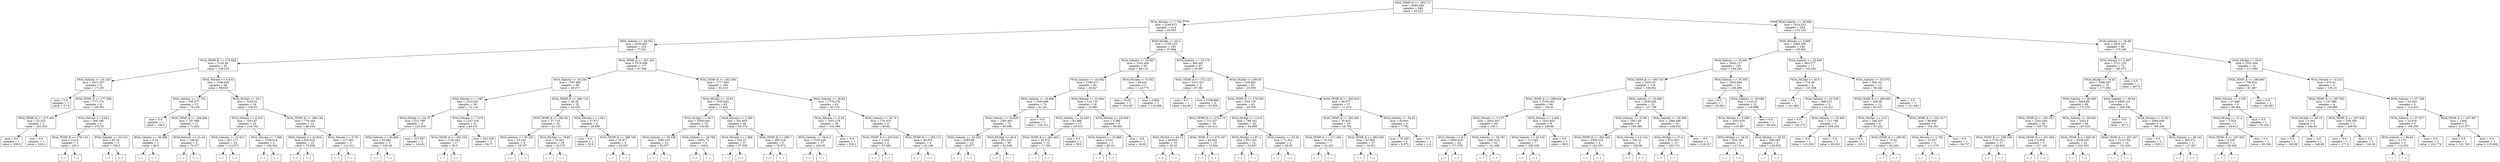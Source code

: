 digraph Tree {
node [shape=box] ;
0 [label="WOA_TEMP_K <= 294.171\nmse = 4484.446\nsamples = 648\nvalue = 93.222"] ;
1 [label="WOA_Nitrate <= 7.709\nmse = 2148.972\nsamples = 414\nvalue = 59.655"] ;
0 -> 1 [labeldistance=2.5, labelangle=45, headlabel="True"] ;
2 [label="WOA_Salinity <= 34.301\nmse = 2255.491\nsamples = 232\nvalue = 77.621"] ;
1 -> 2 ;
3 [label="WOA_TEMP_K <= 278.928\nmse = 2145.49\nsamples = 55\nvalue = 108.518"] ;
2 -> 3 ;
4 [label="WOA_Salinity <= 20.126\nmse = 2611.927\nsamples = 9\nvalue = 171.95"] ;
3 -> 4 ;
5 [label="mse = 0.0\nsamples = 1\nvalue = 27.4"] ;
4 -> 5 ;
6 [label="WOA_TEMP_K <= 277.506\nmse = 777.174\nsamples = 8\nvalue = 185.091"] ;
4 -> 6 ;
7 [label="WOA_TEMP_K <= 277.403\nmse = 22.222\nsamples = 2\nvalue = 223.333"] ;
6 -> 7 ;
8 [label="mse = 0.0\nsamples = 1\nvalue = 230.0"] ;
7 -> 8 ;
9 [label="mse = 0.0\nsamples = 1\nvalue = 220.0"] ;
7 -> 9 ;
10 [label="WOA_Nitrate <= 3.622\nmse = 306.188\nsamples = 6\nvalue = 170.75"] ;
6 -> 10 ;
11 [label="WOA_TEMP_K <= 278.116\nmse = 114.0\nsamples = 3\nvalue = 185.0"] ;
10 -> 11 ;
12 [label="(...)"] ;
11 -> 12 ;
13 [label="(...)"] ;
11 -> 13 ;
14 [label="WOA_Salinity <= 33.743\nmse = 92.25\nsamples = 3\nvalue = 156.5"] ;
10 -> 14 ;
15 [label="(...)"] ;
14 -> 15 ;
18 [label="(...)"] ;
14 -> 18 ;
19 [label="WOA_Nitrate <= 0.433\nmse = 1348.026\nsamples = 46\nvalue = 98.633"] ;
3 -> 19 ;
20 [label="WOA_Salinity <= 17.761\nmse = 555.577\nsamples = 12\nvalue = 78.134"] ;
19 -> 20 ;
21 [label="mse = 0.0\nsamples = 1\nvalue = 138.0"] ;
20 -> 21 ;
22 [label="WOA_TEMP_K <= 284.006\nmse = 197.088\nsamples = 11\nvalue = 71.832"] ;
20 -> 22 ;
23 [label="WOA_Salinity <= 26.088\nmse = 2.25\nsamples = 2\nvalue = 48.5"] ;
22 -> 23 ;
24 [label="(...)"] ;
23 -> 24 ;
25 [label="(...)"] ;
23 -> 25 ;
26 [label="WOA_Salinity <= 31.44\nmse = 148.43\nsamples = 9\nvalue = 74.577"] ;
22 -> 26 ;
27 [label="(...)"] ;
26 -> 27 ;
30 [label="(...)"] ;
26 -> 30 ;
39 [label="WOA_MLDpt <= 33.1\nmse = 1428.52\nsamples = 34\nvalue = 106.32"] ;
19 -> 39 ;
40 [label="WOA_Nitrate <= 6.414\nmse = 1441.87\nsamples = 22\nvalue = 116.742"] ;
39 -> 40 ;
41 [label="WOA_Salinity <= 32.513\nmse = 921.171\nsamples = 20\nvalue = 112.872"] ;
40 -> 41 ;
42 [label="(...)"] ;
41 -> 42 ;
51 [label="(...)"] ;
41 -> 51 ;
80 [label="WOA_Nitrate <= 7.068\nmse = 5706.018\nsamples = 2\nvalue = 184.462"] ;
40 -> 80 ;
81 [label="(...)"] ;
80 -> 81 ;
82 [label="(...)"] ;
80 -> 82 ;
83 [label="WOA_TEMP_K <= 288.146\nmse = 779.164\nsamples = 12\nvalue = 86.026"] ;
39 -> 83 ;
84 [label="WOA_Salinity <= 33.824\nmse = 626.916\nsamples = 10\nvalue = 75.959"] ;
83 -> 84 ;
85 [label="(...)"] ;
84 -> 85 ;
90 [label="(...)"] ;
84 -> 90 ;
101 [label="WOA_Nitrate <= 3.751\nmse = 127.283\nsamples = 2\nvalue = 114.212"] ;
83 -> 101 ;
102 [label="(...)"] ;
101 -> 102 ;
103 [label="(...)"] ;
101 -> 103 ;
104 [label="WOA_TEMP_K <= 287.433\nmse = 1878.668\nsamples = 177\nvalue = 67.548"] ;
2 -> 104 ;
105 [label="WOA_Salinity <= 35.234\nmse = 1367.882\nsamples = 68\nvalue = 48.071"] ;
104 -> 105 ;
106 [label="WOA_Nitrate <= 1.387\nmse = 1533.001\nsamples = 36\nvalue = 72.118"] ;
105 -> 106 ;
107 [label="WOA_MLDpt <= 24.75\nmse = 512.788\nsamples = 5\nvalue = 120.916"] ;
106 -> 107 ;
108 [label="WOA_Salinity <= 34.846\nmse = 83.082\nsamples = 3\nvalue = 106.58"] ;
107 -> 108 ;
109 [label="(...)"] ;
108 -> 109 ;
112 [label="(...)"] ;
108 -> 112 ;
113 [label="mse = 315.507\nsamples = 2\nvalue = 144.81"] ;
107 -> 113 ;
114 [label="WOA_Nitrate <= 7.679\nmse = 1247.318\nsamples = 31\nvalue = 64.151"] ;
106 -> 114 ;
115 [label="WOA_TEMP_K <= 281.354\nmse = 1182.504\nsamples = 27\nvalue = 56.3"] ;
114 -> 115 ;
116 [label="(...)"] ;
115 -> 116 ;
123 [label="(...)"] ;
115 -> 123 ;
160 [label="mse = 322.239\nsamples = 4\nvalue = 94.77"] ;
114 -> 160 ;
161 [label="WOA_TEMP_K <= 286.714\nmse = 46.26\nsamples = 32\nvalue = 24.025"] ;
105 -> 161 ;
162 [label="WOA_TEMP_K <= 283.56\nmse = 27.719\nsamples = 26\nvalue = 22.116"] ;
161 -> 162 ;
163 [label="WOA_Salinity <= 35.253\nmse = 10.034\nsamples = 8\nvalue = 19.767"] ;
162 -> 163 ;
164 [label="(...)"] ;
163 -> 164 ;
165 [label="(...)"] ;
163 -> 165 ;
170 [label="WOA_MLDpt <= 78.85\nmse = 32.651\nsamples = 18\nvalue = 23.375"] ;
162 -> 170 ;
171 [label="(...)"] ;
170 -> 171 ;
184 [label="(...)"] ;
170 -> 184 ;
185 [label="WOA_Nitrate <= 1.581\nmse = 57.671\nsamples = 6\nvalue = 29.886"] ;
161 -> 185 ;
186 [label="mse = 0.0\nsamples = 1\nvalue = 22.0"] ;
185 -> 186 ;
187 [label="WOA_TEMP_K <= 286.766\nmse = 35.971\nsamples = 5\nvalue = 34.267"] ;
185 -> 187 ;
188 [label="(...)"] ;
187 -> 188 ;
189 [label="(...)"] ;
187 -> 189 ;
190 [label="WOA_TEMP_K <= 292.358\nmse = 1777.904\nsamples = 109\nvalue = 81.513"] ;
104 -> 190 ;
191 [label="WOA_MLDpt <= 19.85\nmse = 1550.022\nsamples = 65\nvalue = 71.942"] ;
190 -> 191 ;
192 [label="WOA_MLDpt <= 16.3\nmse = 3550.546\nsamples = 19\nvalue = 103.69"] ;
191 -> 192 ;
193 [label="WOA_Salinity <= 35.138\nmse = 1083.018\nsamples = 15\nvalue = 82.977"] ;
192 -> 193 ;
194 [label="(...)"] ;
193 -> 194 ;
205 [label="(...)"] ;
193 -> 205 ;
212 [label="WOA_Salinity <= 34.788\nmse = 4035.73\nsamples = 4\nvalue = 196.9"] ;
192 -> 212 ;
213 [label="(...)"] ;
212 -> 213 ;
214 [label="(...)"] ;
212 -> 214 ;
219 [label="WOA_Nitrate <= 2.269\nmse = 551.805\nsamples = 46\nvalue = 62.374"] ;
191 -> 219 ;
220 [label="WOA_Nitrate <= 1.866\nmse = 520.37\nsamples = 37\nvalue = 57.335"] ;
219 -> 220 ;
221 [label="(...)"] ;
220 -> 221 ;
272 [label="(...)"] ;
220 -> 272 ;
275 [label="WOA_TEMP_K <= 290.7\nmse = 296.218\nsamples = 9\nvalue = 78.972"] ;
219 -> 275 ;
276 [label="(...)"] ;
275 -> 276 ;
287 [label="(...)"] ;
275 -> 287 ;
292 [label="WOA_Salinity <= 36.64\nmse = 1778.376\nsamples = 44\nvalue = 95.719"] ;
190 -> 292 ;
293 [label="WOA_Nitrate <= 6.18\nmse = 1653.278\nsamples = 38\nvalue = 103.099"] ;
292 -> 293 ;
294 [label="WOA_Salinity <= 36.611\nmse = 1335.028\nsamples = 37\nvalue = 100.58"] ;
293 -> 294 ;
295 [label="(...)"] ;
294 -> 295 ;
330 [label="(...)"] ;
294 -> 330 ;
341 [label="mse = -0.0\nsamples = 1\nvalue = 239.1"] ;
293 -> 341 ;
342 [label="WOA_Salinity <= 36.74\nmse = 176.074\nsamples = 6\nvalue = 50.62"] ;
292 -> 342 ;
343 [label="WOA_TEMP_K <= 293.633\nmse = 3.559\nsamples = 2\nvalue = 67.486"] ;
342 -> 343 ;
344 [label="(...)"] ;
343 -> 344 ;
345 [label="(...)"] ;
343 -> 345 ;
346 [label="WOA_TEMP_K <= 293.171\nmse = 48.974\nsamples = 4\nvalue = 42.186"] ;
342 -> 346 ;
347 [label="(...)"] ;
346 -> 347 ;
348 [label="(...)"] ;
346 -> 348 ;
351 [label="WOA_MLDpt <= 60.3\nmse = 1156.125\nsamples = 182\nvalue = 37.904"] ;
1 -> 351 ;
352 [label="WOA_Salinity <= 34.657\nmse = 1543.446\nsamples = 95\nvalue = 49.115"] ;
351 -> 352 ;
353 [label="WOA_Salinity <= 33.902\nmse = 1390.471\nsamples = 90\nvalue = 45.627"] ;
352 -> 353 ;
354 [label="WOA_Salinity <= 33.898\nmse = 1509.488\nsamples = 74\nvalue = 51.241"] ;
353 -> 354 ;
355 [label="WOA_Salinity <= 32.626\nmse = 1365.891\nsamples = 73\nvalue = 49.096"] ;
354 -> 355 ;
356 [label="WOA_Salinity <= 32.229\nmse = 2283.89\nsamples = 23\nvalue = 63.077"] ;
355 -> 356 ;
357 [label="(...)"] ;
356 -> 357 ;
358 [label="(...)"] ;
356 -> 358 ;
361 [label="WOA_MLDpt <= 49.4\nmse = 801.516\nsamples = 50\nvalue = 42.548"] ;
355 -> 361 ;
362 [label="(...)"] ;
361 -> 362 ;
429 [label="(...)"] ;
361 -> 429 ;
444 [label="mse = -0.0\nsamples = 1\nvalue = 134.211"] ;
354 -> 444 ;
445 [label="WOA_Nitrate <= 23.664\nmse = 114.725\nsamples = 16\nvalue = 20.883"] ;
353 -> 445 ;
446 [label="WOA_Salinity <= 34.445\nmse = 82.468\nsamples = 13\nvalue = 18.618"] ;
445 -> 446 ;
447 [label="WOA_TEMP_K <= 281.403\nmse = 41.374\nsamples = 12\nvalue = 17.254"] ;
446 -> 447 ;
448 [label="(...)"] ;
447 -> 448 ;
467 [label="(...)"] ;
447 -> 467 ;
470 [label="mse = 0.0\nsamples = 1\nvalue = 50.0"] ;
446 -> 470 ;
471 [label="WOA_Nitrate <= 24.594\nmse = 3.396\nsamples = 3\nvalue = 39.003"] ;
445 -> 471 ;
472 [label="WOA_Salinity <= 33.968\nmse = 0.941\nsamples = 2\nvalue = 40.18"] ;
471 -> 472 ;
473 [label="(...)"] ;
472 -> 473 ;
474 [label="(...)"] ;
472 -> 474 ;
475 [label="mse = -0.0\nsamples = 1\nvalue = 36.65"] ;
471 -> 475 ;
476 [label="WOA_Nitrate <= 9.782\nmse = 60.641\nsamples = 5\nvalue = 112.775"] ;
352 -> 476 ;
477 [label="mse = 10.02\nsamples = 2\nvalue = 103.087"] ;
476 -> 477 ;
478 [label="mse = 0.904\nsamples = 3\nvalue = 118.588"] ;
476 -> 478 ;
479 [label="WOA_Salinity <= 33.176\nmse = 469.491\nsamples = 87\nvalue = 25.997"] ;
351 -> 479 ;
480 [label="WOA_TEMP_K <= 272.122\nmse = 1013.327\nsamples = 5\nvalue = 67.581"] ;
479 -> 480 ;
481 [label="mse = 0.0\nsamples = 1\nvalue = 64.96"] ;
480 -> 481 ;
482 [label="mse = 1156.966\nsamples = 4\nvalue = 67.955"] ;
480 -> 482 ;
483 [label="WOA_MLDpt <= 200.65\nmse = 330.862\nsamples = 82\nvalue = 23.569"] ;
479 -> 483 ;
484 [label="WOA_TEMP_K <= 275.556\nmse = 504.179\nsamples = 45\nvalue = 30.029"] ;
483 -> 484 ;
485 [label="WOA_TEMP_K <= 274.173\nmse = 112.257\nsamples = 25\nvalue = 20.412"] ;
484 -> 485 ;
486 [label="WOA_MLDpt <= 64.75\nmse = 49.055\nsamples = 10\nvalue = 30.35"] ;
485 -> 486 ;
487 [label="(...)"] ;
486 -> 487 ;
488 [label="(...)"] ;
486 -> 488 ;
503 [label="WOA_TEMP_K <= 275.167\nmse = 42.403\nsamples = 15\nvalue = 13.654"] ;
485 -> 503 ;
504 [label="(...)"] ;
503 -> 504 ;
525 [label="(...)"] ;
503 -> 525 ;
530 [label="WOA_MLDpt <= 133.8\nmse = 746.161\nsamples = 20\nvalue = 44.989"] ;
484 -> 530 ;
531 [label="WOA_MLDpt <= 87.2\nmse = 931.205\nsamples = 14\nvalue = 53.847"] ;
530 -> 531 ;
532 [label="(...)"] ;
531 -> 532 ;
553 [label="(...)"] ;
531 -> 553 ;
558 [label="WOA_Salinity <= 35.35\nmse = 71.414\nsamples = 6\nvalue = 29.93"] ;
530 -> 558 ;
559 [label="(...)"] ;
558 -> 559 ;
568 [label="(...)"] ;
558 -> 568 ;
569 [label="WOA_TEMP_K <= 283.619\nmse = 69.677\nsamples = 37\nvalue = 17.014"] ;
483 -> 569 ;
570 [label="WOA_TEMP_K <= 282.491\nmse = 50.825\nsamples = 34\nvalue = 18.795"] ;
569 -> 570 ;
571 [label="WOA_TEMP_K <= 272.294\nmse = 18.333\nsamples = 7\nvalue = 24.322"] ;
570 -> 571 ;
572 [label="(...)"] ;
571 -> 572 ;
573 [label="(...)"] ;
571 -> 573 ;
584 [label="WOA_TEMP_K <= 282.558\nmse = 47.626\nsamples = 27\nvalue = 16.821"] ;
570 -> 584 ;
585 [label="(...)"] ;
584 -> 585 ;
586 [label="(...)"] ;
584 -> 586 ;
595 [label="WOA_Salinity <= 35.43\nmse = 65.691\nsamples = 3\nvalue = 7.782"] ;
569 -> 595 ;
596 [label="mse = 74.259\nsamples = 2\nvalue = 9.875"] ;
595 -> 596 ;
597 [label="mse = 0.0\nsamples = 1\nvalue = 2.2"] ;
595 -> 597 ;
598 [label="WOA_Salinity <= 35.694\nmse = 3214.522\nsamples = 234\nvalue = 151.153"] ;
0 -> 598 [labeldistance=2.5, labelangle=-45, headlabel="False"] ;
599 [label="WOA_Nitrate <= 0.808\nmse = 2483.305\nsamples = 146\nvalue = 139.903"] ;
598 -> 599 ;
600 [label="WOA_Salinity <= 35.483\nmse = 2542.127\nsamples = 129\nvalue = 144.244"] ;
599 -> 600 ;
601 [label="WOA_TEMP_K <= 300.743\nmse = 2353.53\nsamples = 116\nvalue = 149.001"] ;
600 -> 601 ;
602 [label="WOA_TEMP_K <= 299.624\nmse = 2156.561\nsamples = 94\nvalue = 154.01"] ;
601 -> 602 ;
603 [label="WOA_Nitrate <= 0.137\nmse = 2055.502\nsamples = 86\nvalue = 150.1"] ;
602 -> 603 ;
604 [label="WOA_Nitrate <= 0.1\nmse = 2800.819\nsamples = 24\nvalue = 171.078"] ;
603 -> 604 ;
605 [label="(...)"] ;
604 -> 605 ;
622 [label="(...)"] ;
604 -> 622 ;
633 [label="WOA_Salinity <= 34.781\nmse = 1495.518\nsamples = 62\nvalue = 141.499"] ;
603 -> 633 ;
634 [label="(...)"] ;
633 -> 634 ;
707 [label="(...)"] ;
633 -> 707 ;
716 [label="WOA_Nitrate <= 0.403\nmse = 1052.924\nsamples = 8\nvalue = 199.96"] ;
602 -> 716 ;
717 [label="WOA_Salinity <= 34.516\nmse = 117.645\nsamples = 7\nvalue = 209.229"] ;
716 -> 717 ;
718 [label="(...)"] ;
717 -> 718 ;
725 [label="(...)"] ;
717 -> 725 ;
728 [label="mse = 0.0\nsamples = 1\nvalue = 98.0"] ;
716 -> 728 ;
729 [label="WOA_Salinity <= 33.896\nmse = 2630.638\nsamples = 22\nvalue = 127.709"] ;
601 -> 729 ;
730 [label="WOA_Salinity <= 33.69\nmse = 2951.69\nsamples = 6\nvalue = 190.588"] ;
729 -> 730 ;
731 [label="WOA_TEMP_K <= 302.432\nmse = 2366.518\nsamples = 4\nvalue = 161.553"] ;
730 -> 731 ;
732 [label="(...)"] ;
731 -> 732 ;
737 [label="(...)"] ;
731 -> 737 ;
738 [label="WOA_Nitrate <= 0.124\nmse = 180.12\nsamples = 2\nvalue = 238.98"] ;
730 -> 738 ;
739 [label="(...)"] ;
738 -> 739 ;
740 [label="(...)"] ;
738 -> 740 ;
741 [label="WOA_Salinity <= 35.398\nmse = 1086.499\nsamples = 16\nvalue = 109.743"] ;
729 -> 741 ;
742 [label="WOA_MLDpt <= 37.4\nmse = 672.303\nsamples = 15\nvalue = 105.715"] ;
741 -> 742 ;
743 [label="(...)"] ;
742 -> 743 ;
758 [label="(...)"] ;
742 -> 758 ;
771 [label="mse = -0.0\nsamples = 1\nvalue = 218.517"] ;
741 -> 771 ;
772 [label="WOA_Salinity <= 35.505\nmse = 2503.864\nsamples = 13\nvalue = 108.286"] ;
600 -> 772 ;
773 [label="mse = 0.0\nsamples = 1\nvalue = 36.364"] ;
772 -> 773 ;
774 [label="WOA_Salinity <= 35.689\nmse = 1145.21\nsamples = 12\nvalue = 130.998"] ;
772 -> 774 ;
775 [label="WOA_Nitrate <= 0.098\nmse = 1052.876\nsamples = 11\nvalue = 135.887"] ;
774 -> 775 ;
776 [label="WOA_MLDpt <= 18.35\nmse = 933.195\nsamples = 6\nvalue = 117.514"] ;
775 -> 776 ;
777 [label="(...)"] ;
776 -> 777 ;
780 [label="(...)"] ;
776 -> 780 ;
787 [label="WOA_MLDpt <= 30.25\nmse = 380.593\nsamples = 5\nvalue = 156.555"] ;
775 -> 787 ;
788 [label="(...)"] ;
787 -> 788 ;
793 [label="(...)"] ;
787 -> 793 ;
796 [label="mse = 0.0\nsamples = 1\nvalue = 89.442"] ;
774 -> 796 ;
797 [label="WOA_Salinity <= 33.649\nmse = 683.577\nsamples = 17\nvalue = 105.492"] ;
599 -> 797 ;
798 [label="WOA_MLDpt <= 40.0\nmse = 716.49\nsamples = 4\nvalue = 131.348"] ;
797 -> 798 ;
799 [label="mse = 0.0\nsamples = 1\nvalue = 161.663"] ;
798 -> 799 ;
800 [label="WOA_Salinity <= 32.539\nmse = 488.472\nsamples = 3\nvalue = 119.223"] ;
798 -> 800 ;
801 [label="mse = 0.0\nsamples = 1\nvalue = 159.175"] ;
800 -> 801 ;
802 [label="WOA_Salinity <= 32.969\nmse = 111.789\nsamples = 2\nvalue = 109.235"] ;
800 -> 802 ;
803 [label="mse = -0.0\nsamples = 1\nvalue = 115.339"] ;
802 -> 803 ;
804 [label="mse = -0.0\nsamples = 1\nvalue = 90.922"] ;
802 -> 804 ;
805 [label="WOA_Salinity <= 35.576\nmse = 356.161\nsamples = 13\nvalue = 96.442"] ;
797 -> 805 ;
806 [label="WOA_TEMP_K <= 299.505\nmse = 206.09\nsamples = 12\nvalue = 93.537"] ;
805 -> 806 ;
807 [label="WOA_MLDpt <= 14.5\nmse = 166.355\nsamples = 8\nvalue = 87.223"] ;
806 -> 807 ;
808 [label="mse = 0.0\nsamples = 1\nvalue = 120.0"] ;
807 -> 808 ;
809 [label="WOA_TEMP_K <= 295.82\nmse = 74.93\nsamples = 7\nvalue = 84.243"] ;
807 -> 809 ;
810 [label="(...)"] ;
809 -> 810 ;
819 [label="(...)"] ;
809 -> 819 ;
822 [label="WOA_TEMP_K <= 301.917\nmse = 88.699\nsamples = 4\nvalue = 104.361"] ;
806 -> 822 ;
823 [label="WOA_Nitrate <= 1.782\nmse = 33.657\nsamples = 3\nvalue = 111.579"] ;
822 -> 823 ;
824 [label="(...)"] ;
823 -> 824 ;
825 [label="(...)"] ;
823 -> 825 ;
828 [label="mse = 0.0\nsamples = 1\nvalue = 94.737"] ;
822 -> 828 ;
829 [label="mse = -0.0\nsamples = 1\nvalue = 151.643"] ;
805 -> 829 ;
830 [label="WOA_Salinity <= 36.69\nmse = 3876.107\nsamples = 88\nvalue = 170.248"] ;
598 -> 830 ;
831 [label="WOA_Nitrate <= 2.997\nmse = 3721.135\nsamples = 74\nvalue = 180.875"] ;
830 -> 831 ;
832 [label="WOA_MLDpt <= 78.45\nmse = 3386.307\nsamples = 73\nvalue = 177.562"] ;
831 -> 832 ;
833 [label="WOA_Salinity <= 36.358\nmse = 3054.99\nsamples = 68\nvalue = 173.233"] ;
832 -> 833 ;
834 [label="WOA_TEMP_K <= 301.327\nmse = 2202.554\nsamples = 30\nvalue = 156.732"] ;
833 -> 834 ;
835 [label="WOA_TEMP_K <= 299.169\nmse = 1720.011\nsamples = 27\nvalue = 146.902"] ;
834 -> 835 ;
836 [label="(...)"] ;
835 -> 836 ;
865 [label="(...)"] ;
835 -> 865 ;
874 [label="WOA_TEMP_K <= 301.954\nmse = 4.878\nsamples = 3\nvalue = 227.183"] ;
834 -> 874 ;
875 [label="(...)"] ;
874 -> 875 ;
876 [label="(...)"] ;
874 -> 876 ;
877 [label="WOA_Salinity <= 36.449\nmse = 3352.5\nsamples = 38\nvalue = 187.418"] ;
833 -> 877 ;
878 [label="WOA_TEMP_K <= 300.35\nmse = 3428.502\nsamples = 24\nvalue = 210.955"] ;
877 -> 878 ;
879 [label="(...)"] ;
878 -> 879 ;
894 [label="(...)"] ;
878 -> 894 ;
901 [label="WOA_TEMP_K <= 297.267\nmse = 1210.764\nsamples = 14\nvalue = 152.626"] ;
877 -> 901 ;
902 [label="(...)"] ;
901 -> 902 ;
915 [label="(...)"] ;
901 -> 915 ;
924 [label="WOA_Salinity <= 36.09\nmse = 4469.124\nsamples = 5\nvalue = 228.539"] ;
832 -> 924 ;
925 [label="mse = -0.0\nsamples = 1\nvalue = 307.2"] ;
924 -> 925 ;
926 [label="WOA_Nitrate <= 0.192\nmse = 2063.048\nsamples = 4\nvalue = 189.209"] ;
924 -> 926 ;
927 [label="mse = 0.0\nsamples = 2\nvalue = 220.0"] ;
926 -> 927 ;
928 [label="WOA_Salinity <= 36.161\nmse = 500.572\nsamples = 2\nvalue = 127.627"] ;
926 -> 928 ;
929 [label="(...)"] ;
928 -> 929 ;
930 [label="(...)"] ;
928 -> 930 ;
931 [label="mse = 0.0\nsamples = 1\nvalue = 307.9"] ;
831 -> 931 ;
932 [label="WOA_MLDpt <= 55.8\nmse = 1352.484\nsamples = 14\nvalue = 117.996"] ;
830 -> 932 ;
933 [label="WOA_TEMP_K <= 298.885\nmse = 706.914\nsamples = 5\nvalue = 81.487"] ;
932 -> 933 ;
934 [label="WOA_Nitrate <= 0.235\nmse = 27.698\nsamples = 4\nvalue = 66.364"] ;
933 -> 934 ;
935 [label="WOA_MLDpt <= 47.4\nmse = 2.925\nsamples = 3\nvalue = 68.612"] ;
934 -> 935 ;
936 [label="WOA_TEMP_K <= 297.033\nmse = 0.339\nsamples = 2\nvalue = 69.426"] ;
935 -> 936 ;
937 [label="(...)"] ;
936 -> 937 ;
938 [label="(...)"] ;
936 -> 938 ;
939 [label="mse = 0.0\nsamples = 1\nvalue = 65.354"] ;
935 -> 939 ;
940 [label="mse = 0.0\nsamples = 1\nvalue = 55.126"] ;
934 -> 940 ;
941 [label="mse = 0.0\nsamples = 1\nvalue = 126.857"] ;
933 -> 941 ;
942 [label="WOA_Nitrate <= 0.213\nmse = 675.61\nsamples = 9\nvalue = 136.25"] ;
932 -> 942 ;
943 [label="WOA_TEMP_K <= 297.003\nmse = 197.986\nsamples = 4\nvalue = 159.685"] ;
942 -> 943 ;
944 [label="WOA_MLDpt <= 59.15\nmse = 0.302\nsamples = 2\nvalue = 149.43"] ;
943 -> 944 ;
945 [label="mse = 0.0\nsamples = 1\nvalue = 149.98"] ;
944 -> 945 ;
946 [label="mse = -0.0\nsamples = 1\nvalue = 148.88"] ;
944 -> 946 ;
947 [label="WOA_TEMP_K <= 297.026\nmse = 185.339\nsamples = 2\nvalue = 169.94"] ;
943 -> 947 ;
948 [label="mse = -0.0\nsamples = 1\nvalue = 177.8"] ;
947 -> 948 ;
949 [label="mse = 0.0\nsamples = 1\nvalue = 146.36"] ;
947 -> 949 ;
950 [label="WOA_Salinity <= 37.196\nmse = 54.853\nsamples = 5\nvalue = 112.815"] ;
942 -> 950 ;
951 [label="WOA_Salinity <= 37.027\nmse = 22.678\nsamples = 3\nvalue = 109.295"] ;
950 -> 951 ;
952 [label="WOA_Salinity <= 36.84\nmse = 2.173\nsamples = 2\nvalue = 112.553"] ;
951 -> 952 ;
953 [label="(...)"] ;
952 -> 953 ;
954 [label="(...)"] ;
952 -> 954 ;
955 [label="mse = 0.0\nsamples = 1\nvalue = 102.779"] ;
951 -> 955 ;
956 [label="WOA_TEMP_K <= 297.967\nmse = 2.662\nsamples = 2\nvalue = 123.377"] ;
950 -> 956 ;
957 [label="mse = 0.0\nsamples = 1\nvalue = 121.745"] ;
956 -> 957 ;
958 [label="mse = -0.0\nsamples = 1\nvalue = 125.008"] ;
956 -> 958 ;
}